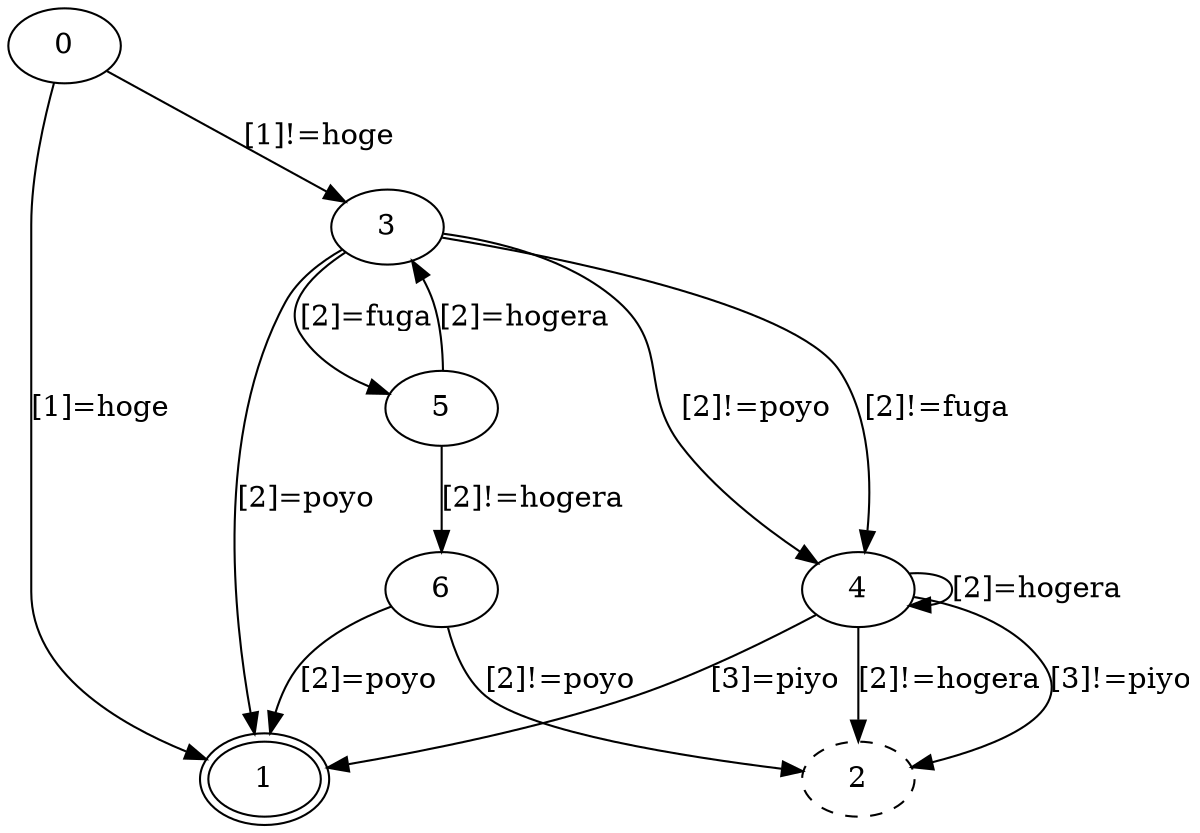 digraph dfa {
 graph [size = "10, 6"];
 1 [peripheries = 2];
 2 [style = dashed];
 0 -> 3 [label = "[1]!=hoge"];
 0 -> 1 [label = "[1]=hoge"];
 3 -> 4 [label = "[2]!=fuga"];
 3 -> 5 [label = "[2]=fuga"];
 4 -> 4 [label = "[2]=hogera"];
 4 -> 2 [label = "[2]!=hogera"];
 5 -> 3 [label = "[2]=hogera"];
 5 -> 6 [label = "[2]!=hogera"];
 3 -> 1 [label = "[2]=poyo"];
 3 -> 4 [label = "[2]!=poyo"];
 6 -> 1 [label = "[2]=poyo"];
 6 -> 2 [label = "[2]!=poyo"];
 4 -> 1 [label = "[3]=piyo"];
 4 -> 2 [label = "[3]!=piyo"];
}